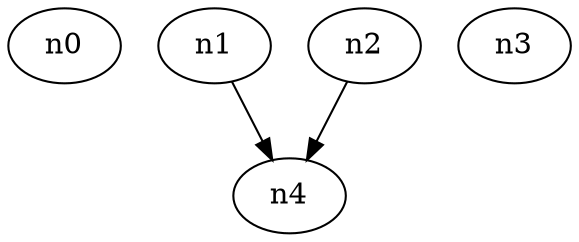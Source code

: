 digraph d {
n0 [label=n0;]
n1 [label=n1;]
n2 [label=n2;]
n3 [label=n3;]
n4 [label=n4;]
n1->n4
n2->n4
}
